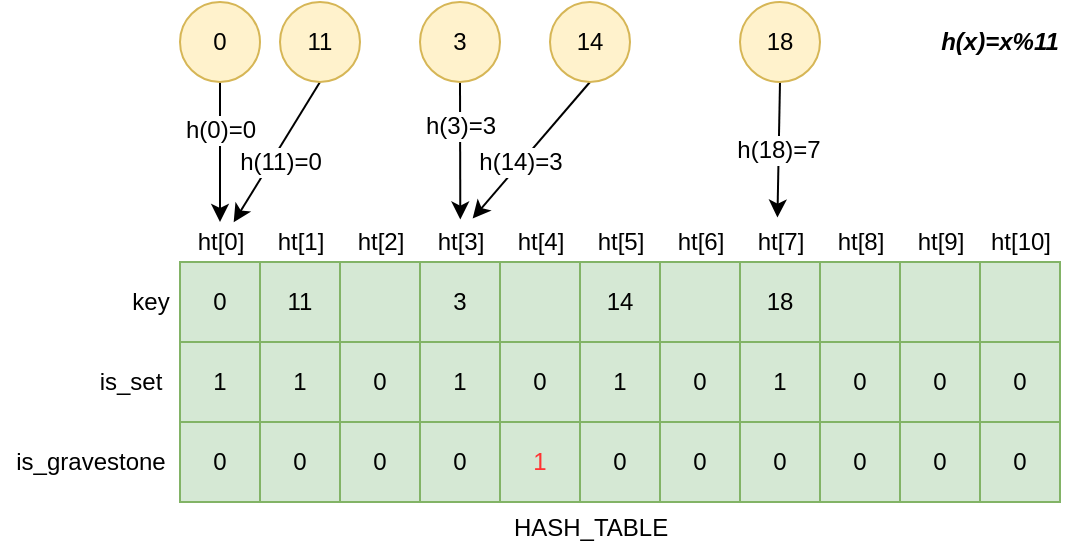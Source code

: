 <mxfile version="26.0.9">
  <diagram name="Page-1" id="i1E7Vj1hTysUiNosoibD">
    <mxGraphModel dx="1434" dy="839" grid="1" gridSize="10" guides="1" tooltips="1" connect="1" arrows="1" fold="1" page="1" pageScale="1" pageWidth="850" pageHeight="1100" math="0" shadow="0">
      <root>
        <mxCell id="0" />
        <mxCell id="1" parent="0" />
        <mxCell id="iGRxqh4Aso06h7t2NNF9-1" value="0" style="rounded=0;whiteSpace=wrap;html=1;fillColor=#d5e8d4;strokeColor=#82b366;" parent="1" vertex="1">
          <mxGeometry x="120" y="200" width="40" height="40" as="geometry" />
        </mxCell>
        <mxCell id="iGRxqh4Aso06h7t2NNF9-2" value="11" style="rounded=0;whiteSpace=wrap;html=1;fillColor=#d5e8d4;strokeColor=#82b366;" parent="1" vertex="1">
          <mxGeometry x="160" y="200" width="40" height="40" as="geometry" />
        </mxCell>
        <mxCell id="iGRxqh4Aso06h7t2NNF9-4" value="" style="rounded=0;whiteSpace=wrap;html=1;fillColor=#d5e8d4;strokeColor=#82b366;" parent="1" vertex="1">
          <mxGeometry x="200" y="200" width="40" height="40" as="geometry" />
        </mxCell>
        <mxCell id="iGRxqh4Aso06h7t2NNF9-5" value="3" style="rounded=0;whiteSpace=wrap;html=1;fillColor=#d5e8d4;strokeColor=#82b366;" parent="1" vertex="1">
          <mxGeometry x="240" y="200" width="40" height="40" as="geometry" />
        </mxCell>
        <mxCell id="iGRxqh4Aso06h7t2NNF9-6" value="" style="rounded=0;whiteSpace=wrap;html=1;fillColor=#d5e8d4;strokeColor=#82b366;" parent="1" vertex="1">
          <mxGeometry x="280" y="200" width="40" height="40" as="geometry" />
        </mxCell>
        <mxCell id="iGRxqh4Aso06h7t2NNF9-7" value="14" style="rounded=0;whiteSpace=wrap;html=1;fillColor=#d5e8d4;strokeColor=#82b366;" parent="1" vertex="1">
          <mxGeometry x="320" y="200" width="40" height="40" as="geometry" />
        </mxCell>
        <mxCell id="iGRxqh4Aso06h7t2NNF9-8" value="" style="rounded=0;whiteSpace=wrap;html=1;fillColor=#d5e8d4;strokeColor=#82b366;" parent="1" vertex="1">
          <mxGeometry x="360" y="200" width="40" height="40" as="geometry" />
        </mxCell>
        <mxCell id="iGRxqh4Aso06h7t2NNF9-9" value="18" style="rounded=0;whiteSpace=wrap;html=1;fillColor=#d5e8d4;strokeColor=#82b366;" parent="1" vertex="1">
          <mxGeometry x="400" y="200" width="40" height="40" as="geometry" />
        </mxCell>
        <mxCell id="iGRxqh4Aso06h7t2NNF9-10" value="" style="rounded=0;whiteSpace=wrap;html=1;fillColor=#d5e8d4;strokeColor=#82b366;" parent="1" vertex="1">
          <mxGeometry x="440" y="200" width="40" height="40" as="geometry" />
        </mxCell>
        <mxCell id="iGRxqh4Aso06h7t2NNF9-11" value="" style="rounded=0;whiteSpace=wrap;html=1;fillColor=#d5e8d4;strokeColor=#82b366;" parent="1" vertex="1">
          <mxGeometry x="480" y="200" width="40" height="40" as="geometry" />
        </mxCell>
        <mxCell id="iGRxqh4Aso06h7t2NNF9-12" value="" style="rounded=0;whiteSpace=wrap;html=1;fillColor=#d5e8d4;strokeColor=#82b366;" parent="1" vertex="1">
          <mxGeometry x="520" y="200" width="40" height="40" as="geometry" />
        </mxCell>
        <mxCell id="iGRxqh4Aso06h7t2NNF9-67" value="&lt;font style=&quot;font-size: 12px;&quot;&gt;&lt;br&gt;HASH_TABLE&lt;/font&gt;" style="text;html=1;align=center;verticalAlign=middle;resizable=0;points=[];autosize=1;strokeColor=none;fillColor=none;fontSize=9;" parent="1" vertex="1">
          <mxGeometry x="280" y="310" width="90" height="30" as="geometry" />
        </mxCell>
        <mxCell id="iGRxqh4Aso06h7t2NNF9-75" value="1" style="rounded=0;whiteSpace=wrap;html=1;fillColor=#d5e8d4;strokeColor=#82b366;" parent="1" vertex="1">
          <mxGeometry x="120" y="240" width="40" height="40" as="geometry" />
        </mxCell>
        <mxCell id="iGRxqh4Aso06h7t2NNF9-76" value="1" style="rounded=0;whiteSpace=wrap;html=1;fillColor=#d5e8d4;strokeColor=#82b366;" parent="1" vertex="1">
          <mxGeometry x="160" y="240" width="40" height="40" as="geometry" />
        </mxCell>
        <mxCell id="iGRxqh4Aso06h7t2NNF9-77" value="0" style="rounded=0;whiteSpace=wrap;html=1;fillColor=#d5e8d4;strokeColor=#82b366;" parent="1" vertex="1">
          <mxGeometry x="200" y="240" width="40" height="40" as="geometry" />
        </mxCell>
        <mxCell id="iGRxqh4Aso06h7t2NNF9-78" value="1" style="rounded=0;whiteSpace=wrap;html=1;fillColor=#d5e8d4;strokeColor=#82b366;" parent="1" vertex="1">
          <mxGeometry x="240" y="240" width="40" height="40" as="geometry" />
        </mxCell>
        <mxCell id="iGRxqh4Aso06h7t2NNF9-79" value="0" style="rounded=0;whiteSpace=wrap;html=1;fillColor=#d5e8d4;strokeColor=#82b366;" parent="1" vertex="1">
          <mxGeometry x="280" y="240" width="40" height="40" as="geometry" />
        </mxCell>
        <mxCell id="iGRxqh4Aso06h7t2NNF9-80" value="1" style="rounded=0;whiteSpace=wrap;html=1;fillColor=#d5e8d4;strokeColor=#82b366;" parent="1" vertex="1">
          <mxGeometry x="320" y="240" width="40" height="40" as="geometry" />
        </mxCell>
        <mxCell id="iGRxqh4Aso06h7t2NNF9-81" value="0" style="rounded=0;whiteSpace=wrap;html=1;fillColor=#d5e8d4;strokeColor=#82b366;" parent="1" vertex="1">
          <mxGeometry x="360" y="240" width="40" height="40" as="geometry" />
        </mxCell>
        <mxCell id="iGRxqh4Aso06h7t2NNF9-82" value="1" style="rounded=0;whiteSpace=wrap;html=1;fillColor=#d5e8d4;strokeColor=#82b366;" parent="1" vertex="1">
          <mxGeometry x="400" y="240" width="40" height="40" as="geometry" />
        </mxCell>
        <mxCell id="iGRxqh4Aso06h7t2NNF9-83" value="0" style="rounded=0;whiteSpace=wrap;html=1;fillColor=#d5e8d4;strokeColor=#82b366;" parent="1" vertex="1">
          <mxGeometry x="440" y="240" width="40" height="40" as="geometry" />
        </mxCell>
        <mxCell id="iGRxqh4Aso06h7t2NNF9-84" value="0" style="rounded=0;whiteSpace=wrap;html=1;fillColor=#d5e8d4;strokeColor=#82b366;" parent="1" vertex="1">
          <mxGeometry x="480" y="240" width="40" height="40" as="geometry" />
        </mxCell>
        <mxCell id="iGRxqh4Aso06h7t2NNF9-85" value="0" style="rounded=0;whiteSpace=wrap;html=1;fillColor=#d5e8d4;strokeColor=#82b366;" parent="1" vertex="1">
          <mxGeometry x="520" y="240" width="40" height="40" as="geometry" />
        </mxCell>
        <mxCell id="iGRxqh4Aso06h7t2NNF9-86" value="ht[0]" style="text;html=1;align=center;verticalAlign=middle;resizable=0;points=[];autosize=1;strokeColor=none;fillColor=none;fontSize=12;" parent="1" vertex="1">
          <mxGeometry x="120" y="180" width="40" height="20" as="geometry" />
        </mxCell>
        <mxCell id="iGRxqh4Aso06h7t2NNF9-87" value="ht[1]" style="text;html=1;align=center;verticalAlign=middle;resizable=0;points=[];autosize=1;strokeColor=none;fillColor=none;fontSize=12;" parent="1" vertex="1">
          <mxGeometry x="160" y="180" width="40" height="20" as="geometry" />
        </mxCell>
        <mxCell id="iGRxqh4Aso06h7t2NNF9-88" value="ht[2]" style="text;html=1;align=center;verticalAlign=middle;resizable=0;points=[];autosize=1;strokeColor=none;fillColor=none;fontSize=12;" parent="1" vertex="1">
          <mxGeometry x="200" y="180" width="40" height="20" as="geometry" />
        </mxCell>
        <mxCell id="iGRxqh4Aso06h7t2NNF9-89" value="ht[3]" style="text;html=1;align=center;verticalAlign=middle;resizable=0;points=[];autosize=1;strokeColor=none;fillColor=none;fontSize=12;" parent="1" vertex="1">
          <mxGeometry x="240" y="180" width="40" height="20" as="geometry" />
        </mxCell>
        <mxCell id="iGRxqh4Aso06h7t2NNF9-90" value="ht[4]" style="text;html=1;align=center;verticalAlign=middle;resizable=0;points=[];autosize=1;strokeColor=none;fillColor=none;fontSize=12;" parent="1" vertex="1">
          <mxGeometry x="280" y="180" width="40" height="20" as="geometry" />
        </mxCell>
        <mxCell id="iGRxqh4Aso06h7t2NNF9-91" value="ht[5]" style="text;html=1;align=center;verticalAlign=middle;resizable=0;points=[];autosize=1;strokeColor=none;fillColor=none;fontSize=12;" parent="1" vertex="1">
          <mxGeometry x="320" y="180" width="40" height="20" as="geometry" />
        </mxCell>
        <mxCell id="iGRxqh4Aso06h7t2NNF9-92" value="ht[6]" style="text;html=1;align=center;verticalAlign=middle;resizable=0;points=[];autosize=1;strokeColor=none;fillColor=none;fontSize=12;" parent="1" vertex="1">
          <mxGeometry x="360" y="180" width="40" height="20" as="geometry" />
        </mxCell>
        <mxCell id="iGRxqh4Aso06h7t2NNF9-93" value="ht[7]" style="text;html=1;align=center;verticalAlign=middle;resizable=0;points=[];autosize=1;strokeColor=none;fillColor=none;fontSize=12;" parent="1" vertex="1">
          <mxGeometry x="400" y="180" width="40" height="20" as="geometry" />
        </mxCell>
        <mxCell id="iGRxqh4Aso06h7t2NNF9-94" value="ht[8]" style="text;html=1;align=center;verticalAlign=middle;resizable=0;points=[];autosize=1;strokeColor=none;fillColor=none;fontSize=12;" parent="1" vertex="1">
          <mxGeometry x="440" y="180" width="40" height="20" as="geometry" />
        </mxCell>
        <mxCell id="iGRxqh4Aso06h7t2NNF9-95" value="ht[9]" style="text;html=1;align=center;verticalAlign=middle;resizable=0;points=[];autosize=1;strokeColor=none;fillColor=none;fontSize=12;" parent="1" vertex="1">
          <mxGeometry x="480" y="180" width="40" height="20" as="geometry" />
        </mxCell>
        <mxCell id="iGRxqh4Aso06h7t2NNF9-96" value="ht[10]" style="text;html=1;align=center;verticalAlign=middle;resizable=0;points=[];autosize=1;strokeColor=none;fillColor=none;fontSize=12;" parent="1" vertex="1">
          <mxGeometry x="515" y="180" width="50" height="20" as="geometry" />
        </mxCell>
        <mxCell id="iGRxqh4Aso06h7t2NNF9-97" value="key" style="text;html=1;align=center;verticalAlign=middle;resizable=0;points=[];autosize=1;strokeColor=none;fillColor=none;fontSize=12;" parent="1" vertex="1">
          <mxGeometry x="90" y="210" width="30" height="20" as="geometry" />
        </mxCell>
        <mxCell id="iGRxqh4Aso06h7t2NNF9-98" value="is_set" style="text;html=1;align=center;verticalAlign=middle;resizable=0;points=[];autosize=1;strokeColor=none;fillColor=none;fontSize=12;" parent="1" vertex="1">
          <mxGeometry x="70" y="250" width="50" height="20" as="geometry" />
        </mxCell>
        <mxCell id="iGRxqh4Aso06h7t2NNF9-99" value="is_gravestone" style="text;html=1;align=center;verticalAlign=middle;resizable=0;points=[];autosize=1;strokeColor=none;fillColor=none;fontSize=12;" parent="1" vertex="1">
          <mxGeometry x="30" y="290" width="90" height="20" as="geometry" />
        </mxCell>
        <mxCell id="iGRxqh4Aso06h7t2NNF9-100" value="0" style="rounded=0;whiteSpace=wrap;html=1;fillColor=#d5e8d4;strokeColor=#82b366;" parent="1" vertex="1">
          <mxGeometry x="120" y="280" width="40" height="40" as="geometry" />
        </mxCell>
        <mxCell id="iGRxqh4Aso06h7t2NNF9-101" value="0" style="rounded=0;whiteSpace=wrap;html=1;fillColor=#d5e8d4;strokeColor=#82b366;" parent="1" vertex="1">
          <mxGeometry x="160" y="280" width="40" height="40" as="geometry" />
        </mxCell>
        <mxCell id="iGRxqh4Aso06h7t2NNF9-102" value="0" style="rounded=0;whiteSpace=wrap;html=1;fillColor=#d5e8d4;strokeColor=#82b366;" parent="1" vertex="1">
          <mxGeometry x="200" y="280" width="40" height="40" as="geometry" />
        </mxCell>
        <mxCell id="iGRxqh4Aso06h7t2NNF9-103" value="0" style="rounded=0;whiteSpace=wrap;html=1;fillColor=#d5e8d4;strokeColor=#82b366;" parent="1" vertex="1">
          <mxGeometry x="240" y="280" width="40" height="40" as="geometry" />
        </mxCell>
        <mxCell id="iGRxqh4Aso06h7t2NNF9-104" value="&lt;font color=&quot;#ff3333&quot;&gt;1&lt;/font&gt;" style="rounded=0;whiteSpace=wrap;html=1;fillColor=#d5e8d4;strokeColor=#82b366;" parent="1" vertex="1">
          <mxGeometry x="280" y="280" width="40" height="40" as="geometry" />
        </mxCell>
        <mxCell id="iGRxqh4Aso06h7t2NNF9-105" value="0" style="rounded=0;whiteSpace=wrap;html=1;fillColor=#d5e8d4;strokeColor=#82b366;" parent="1" vertex="1">
          <mxGeometry x="320" y="280" width="40" height="40" as="geometry" />
        </mxCell>
        <mxCell id="iGRxqh4Aso06h7t2NNF9-106" value="0" style="rounded=0;whiteSpace=wrap;html=1;fillColor=#d5e8d4;strokeColor=#82b366;" parent="1" vertex="1">
          <mxGeometry x="360" y="280" width="40" height="40" as="geometry" />
        </mxCell>
        <mxCell id="iGRxqh4Aso06h7t2NNF9-107" value="0" style="rounded=0;whiteSpace=wrap;html=1;fillColor=#d5e8d4;strokeColor=#82b366;" parent="1" vertex="1">
          <mxGeometry x="400" y="280" width="40" height="40" as="geometry" />
        </mxCell>
        <mxCell id="iGRxqh4Aso06h7t2NNF9-108" value="0" style="rounded=0;whiteSpace=wrap;html=1;fillColor=#d5e8d4;strokeColor=#82b366;" parent="1" vertex="1">
          <mxGeometry x="440" y="280" width="40" height="40" as="geometry" />
        </mxCell>
        <mxCell id="iGRxqh4Aso06h7t2NNF9-109" value="0" style="rounded=0;whiteSpace=wrap;html=1;fillColor=#d5e8d4;strokeColor=#82b366;" parent="1" vertex="1">
          <mxGeometry x="480" y="280" width="40" height="40" as="geometry" />
        </mxCell>
        <mxCell id="iGRxqh4Aso06h7t2NNF9-110" value="0" style="rounded=0;whiteSpace=wrap;html=1;fillColor=#d5e8d4;strokeColor=#82b366;" parent="1" vertex="1">
          <mxGeometry x="520" y="280" width="40" height="40" as="geometry" />
        </mxCell>
        <mxCell id="iGRxqh4Aso06h7t2NNF9-112" value="h(0)=0" style="edgeStyle=none;rounded=0;orthogonalLoop=1;jettySize=auto;html=1;exitX=0.5;exitY=1;exitDx=0;exitDy=0;fontSize=12;" parent="1" source="iGRxqh4Aso06h7t2NNF9-111" target="iGRxqh4Aso06h7t2NNF9-86" edge="1">
          <mxGeometry x="-0.333" relative="1" as="geometry">
            <mxPoint x="160" as="targetPoint" />
            <mxPoint as="offset" />
          </mxGeometry>
        </mxCell>
        <mxCell id="iGRxqh4Aso06h7t2NNF9-111" value="0" style="ellipse;whiteSpace=wrap;html=1;fontSize=12;fillColor=#fff2cc;strokeColor=#d6b656;" parent="1" vertex="1">
          <mxGeometry x="120" y="70" width="40" height="40" as="geometry" />
        </mxCell>
        <mxCell id="iGRxqh4Aso06h7t2NNF9-113" value="h(11)=0" style="edgeStyle=none;rounded=0;orthogonalLoop=1;jettySize=auto;html=1;exitX=0.5;exitY=1;exitDx=0;exitDy=0;fontSize=12;entryX=0.671;entryY=0.009;entryDx=0;entryDy=0;entryPerimeter=0;" parent="1" source="iGRxqh4Aso06h7t2NNF9-114" target="iGRxqh4Aso06h7t2NNF9-86" edge="1">
          <mxGeometry x="0.081" y="4" relative="1" as="geometry">
            <mxPoint x="190" y="170" as="targetPoint" />
            <mxPoint as="offset" />
          </mxGeometry>
        </mxCell>
        <mxCell id="iGRxqh4Aso06h7t2NNF9-114" value="11" style="ellipse;whiteSpace=wrap;html=1;fontSize=12;fillColor=#fff2cc;strokeColor=#d6b656;" parent="1" vertex="1">
          <mxGeometry x="170" y="70" width="40" height="40" as="geometry" />
        </mxCell>
        <mxCell id="iGRxqh4Aso06h7t2NNF9-116" style="edgeStyle=none;rounded=0;orthogonalLoop=1;jettySize=auto;html=1;exitX=0.5;exitY=1;exitDx=0;exitDy=0;entryX=0.504;entryY=-0.062;entryDx=0;entryDy=0;entryPerimeter=0;fontSize=12;" parent="1" source="iGRxqh4Aso06h7t2NNF9-115" target="iGRxqh4Aso06h7t2NNF9-89" edge="1">
          <mxGeometry relative="1" as="geometry" />
        </mxCell>
        <mxCell id="iGRxqh4Aso06h7t2NNF9-117" value="h(3)=3" style="edgeLabel;html=1;align=center;verticalAlign=middle;resizable=0;points=[];fontSize=12;" parent="iGRxqh4Aso06h7t2NNF9-116" vertex="1" connectable="0">
          <mxGeometry x="-0.357" relative="1" as="geometry">
            <mxPoint as="offset" />
          </mxGeometry>
        </mxCell>
        <mxCell id="iGRxqh4Aso06h7t2NNF9-115" value="3" style="ellipse;whiteSpace=wrap;html=1;fontSize=12;fillColor=#fff2cc;strokeColor=#d6b656;" parent="1" vertex="1">
          <mxGeometry x="240" y="70" width="40" height="40" as="geometry" />
        </mxCell>
        <mxCell id="iGRxqh4Aso06h7t2NNF9-119" value="h(14)=3" style="edgeStyle=none;rounded=0;orthogonalLoop=1;jettySize=auto;html=1;exitX=0.5;exitY=1;exitDx=0;exitDy=0;entryX=0.658;entryY=-0.086;entryDx=0;entryDy=0;entryPerimeter=0;fontSize=12;" parent="1" source="iGRxqh4Aso06h7t2NNF9-118" target="iGRxqh4Aso06h7t2NNF9-89" edge="1">
          <mxGeometry x="0.181" relative="1" as="geometry">
            <mxPoint as="offset" />
          </mxGeometry>
        </mxCell>
        <mxCell id="iGRxqh4Aso06h7t2NNF9-118" value="14" style="ellipse;whiteSpace=wrap;html=1;fontSize=12;fillColor=#fff2cc;strokeColor=#d6b656;" parent="1" vertex="1">
          <mxGeometry x="305" y="70" width="40" height="40" as="geometry" />
        </mxCell>
        <mxCell id="iGRxqh4Aso06h7t2NNF9-121" value="&lt;font color=&quot;#000000&quot;&gt;h(18)=7&lt;/font&gt;" style="edgeStyle=none;rounded=0;orthogonalLoop=1;jettySize=auto;html=1;exitX=0.5;exitY=1;exitDx=0;exitDy=0;entryX=0.468;entryY=-0.11;entryDx=0;entryDy=0;entryPerimeter=0;fontSize=12;fontColor=#FF3333;" parent="1" source="iGRxqh4Aso06h7t2NNF9-120" target="iGRxqh4Aso06h7t2NNF9-93" edge="1">
          <mxGeometry relative="1" as="geometry" />
        </mxCell>
        <mxCell id="iGRxqh4Aso06h7t2NNF9-120" value="18" style="ellipse;whiteSpace=wrap;html=1;fontSize=12;fillColor=#fff2cc;strokeColor=#d6b656;" parent="1" vertex="1">
          <mxGeometry x="400" y="70" width="40" height="40" as="geometry" />
        </mxCell>
        <mxCell id="iGRxqh4Aso06h7t2NNF9-122" value="&lt;i&gt;&lt;b&gt;h(x)=x%11&lt;/b&gt;&lt;/i&gt;" style="text;html=1;strokeColor=none;fillColor=none;align=center;verticalAlign=middle;whiteSpace=wrap;rounded=0;fontSize=12;fontColor=#000000;" parent="1" vertex="1">
          <mxGeometry x="500" y="75" width="60" height="30" as="geometry" />
        </mxCell>
      </root>
    </mxGraphModel>
  </diagram>
</mxfile>
